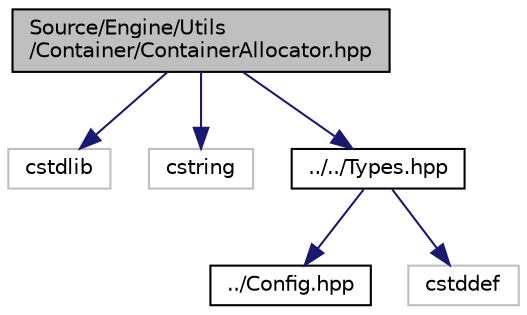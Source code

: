 digraph "Source/Engine/Utils/Container/ContainerAllocator.hpp"
{
  edge [fontname="Helvetica",fontsize="10",labelfontname="Helvetica",labelfontsize="10"];
  node [fontname="Helvetica",fontsize="10",shape=record];
  Node0 [label="Source/Engine/Utils\l/Container/ContainerAllocator.hpp",height=0.2,width=0.4,color="black", fillcolor="grey75", style="filled", fontcolor="black"];
  Node0 -> Node1 [color="midnightblue",fontsize="10",style="solid",fontname="Helvetica"];
  Node1 [label="cstdlib",height=0.2,width=0.4,color="grey75", fillcolor="white", style="filled"];
  Node0 -> Node2 [color="midnightblue",fontsize="10",style="solid",fontname="Helvetica"];
  Node2 [label="cstring",height=0.2,width=0.4,color="grey75", fillcolor="white", style="filled"];
  Node0 -> Node3 [color="midnightblue",fontsize="10",style="solid",fontname="Helvetica"];
  Node3 [label="../../Types.hpp",height=0.2,width=0.4,color="black", fillcolor="white", style="filled",URL="$Types_8hpp.html"];
  Node3 -> Node4 [color="midnightblue",fontsize="10",style="solid",fontname="Helvetica"];
  Node4 [label="../Config.hpp",height=0.2,width=0.4,color="black", fillcolor="white", style="filled",URL="$Config_8hpp.html"];
  Node3 -> Node5 [color="midnightblue",fontsize="10",style="solid",fontname="Helvetica"];
  Node5 [label="cstddef",height=0.2,width=0.4,color="grey75", fillcolor="white", style="filled"];
}
